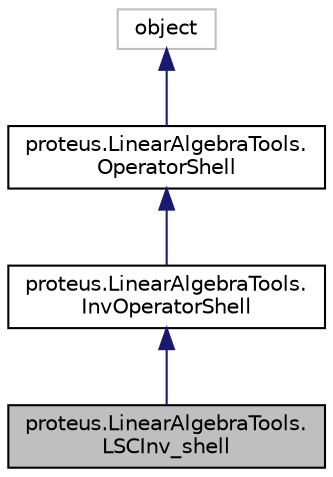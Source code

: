digraph "proteus.LinearAlgebraTools.LSCInv_shell"
{
 // LATEX_PDF_SIZE
  edge [fontname="Helvetica",fontsize="10",labelfontname="Helvetica",labelfontsize="10"];
  node [fontname="Helvetica",fontsize="10",shape=record];
  Node1 [label="proteus.LinearAlgebraTools.\lLSCInv_shell",height=0.2,width=0.4,color="black", fillcolor="grey75", style="filled", fontcolor="black",tooltip=" "];
  Node2 -> Node1 [dir="back",color="midnightblue",fontsize="10",style="solid",fontname="Helvetica"];
  Node2 [label="proteus.LinearAlgebraTools.\lInvOperatorShell",height=0.2,width=0.4,color="black", fillcolor="white", style="filled",URL="$d9/d04/classproteus_1_1LinearAlgebraTools_1_1InvOperatorShell.html",tooltip=" "];
  Node3 -> Node2 [dir="back",color="midnightblue",fontsize="10",style="solid",fontname="Helvetica"];
  Node3 [label="proteus.LinearAlgebraTools.\lOperatorShell",height=0.2,width=0.4,color="black", fillcolor="white", style="filled",URL="$d2/df8/classproteus_1_1LinearAlgebraTools_1_1OperatorShell.html",tooltip=" "];
  Node4 -> Node3 [dir="back",color="midnightblue",fontsize="10",style="solid",fontname="Helvetica"];
  Node4 [label="object",height=0.2,width=0.4,color="grey75", fillcolor="white", style="filled",tooltip=" "];
}
